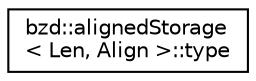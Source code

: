 digraph "Graphical Class Hierarchy"
{
  edge [fontname="Helvetica",fontsize="10",labelfontname="Helvetica",labelfontsize="10"];
  node [fontname="Helvetica",fontsize="10",shape=record];
  rankdir="LR";
  Node0 [label="bzd::alignedStorage\l\< Len, Align \>::type",height=0.2,width=0.4,color="black", fillcolor="white", style="filled",URL="$structbzd_1_1alignedStorage_1_1type.html"];
}
